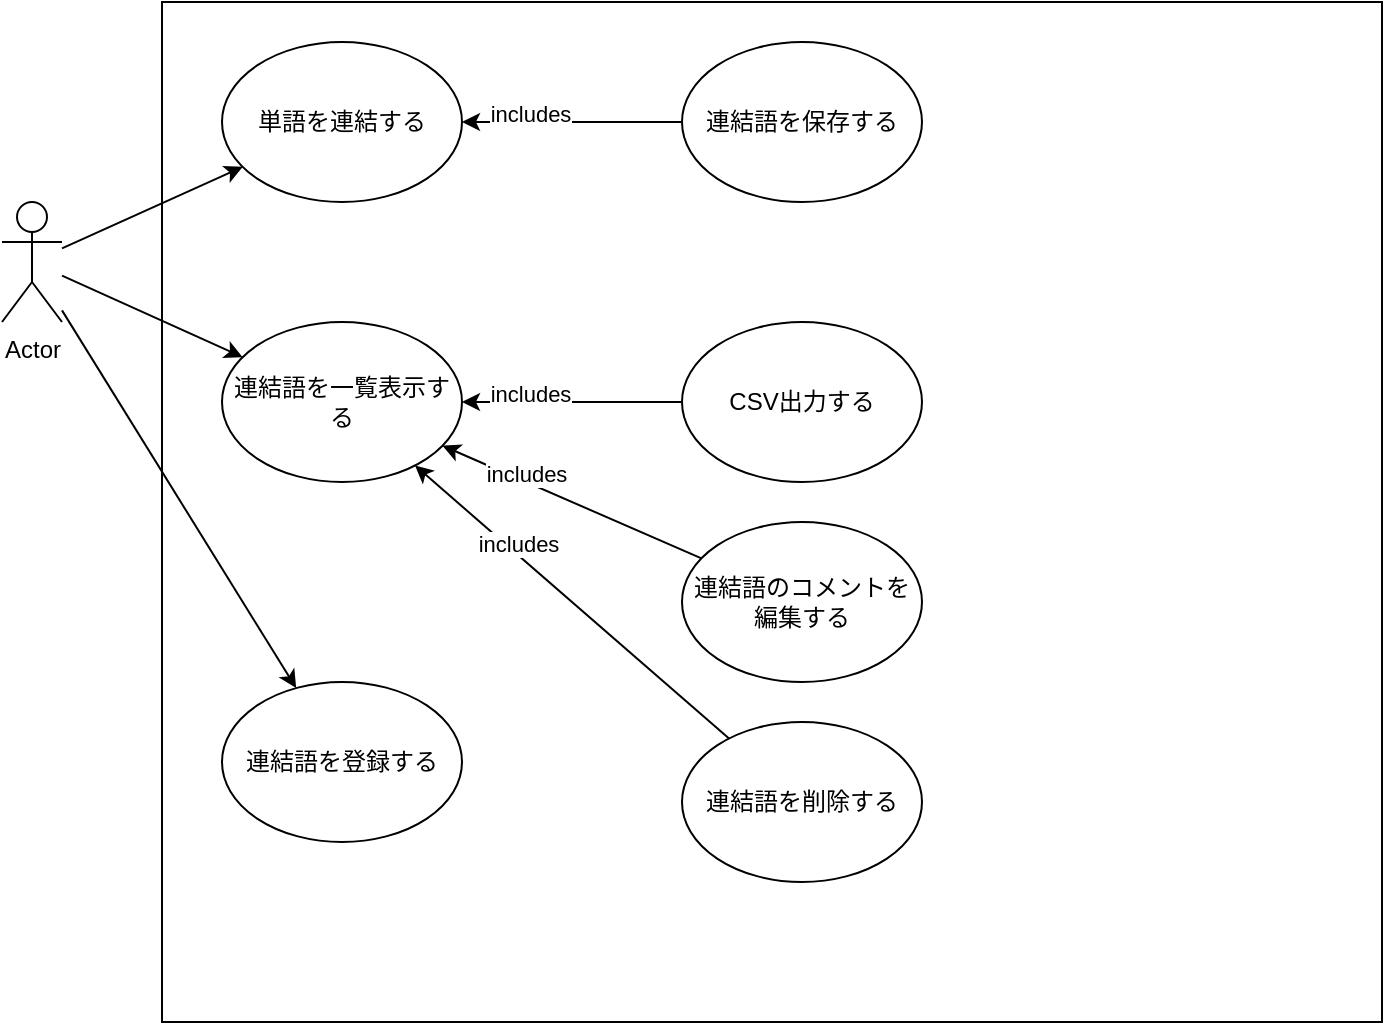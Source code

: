 <mxfile>
    <diagram id="aI3cU5ZXZC5Bb46QPmcl" name="ページ1">
        <mxGraphModel dx="446" dy="432" grid="1" gridSize="10" guides="1" tooltips="1" connect="1" arrows="1" fold="1" page="1" pageScale="1" pageWidth="827" pageHeight="1169" math="0" shadow="0">
            <root>
                <mxCell id="0"/>
                <mxCell id="1" parent="0"/>
                <mxCell id="2" value="Actor" style="shape=umlActor;verticalLabelPosition=bottom;verticalAlign=top;html=1;outlineConnect=0;" parent="1" vertex="1">
                    <mxGeometry x="20" y="140" width="30" height="60" as="geometry"/>
                </mxCell>
                <mxCell id="4" value="" style="rounded=0;whiteSpace=wrap;html=1;" parent="1" vertex="1">
                    <mxGeometry x="100" y="40" width="610" height="510" as="geometry"/>
                </mxCell>
                <mxCell id="5" value="単語を連結する" style="ellipse;whiteSpace=wrap;html=1;" parent="1" vertex="1">
                    <mxGeometry x="130" y="60" width="120" height="80" as="geometry"/>
                </mxCell>
                <mxCell id="11" style="edgeStyle=none;html=1;" parent="1" source="6" target="5" edge="1">
                    <mxGeometry relative="1" as="geometry"/>
                </mxCell>
                <mxCell id="12" value="includes" style="edgeLabel;html=1;align=center;verticalAlign=middle;resizable=0;points=[];" parent="11" vertex="1" connectable="0">
                    <mxGeometry x="0.382" y="-4" relative="1" as="geometry">
                        <mxPoint as="offset"/>
                    </mxGeometry>
                </mxCell>
                <mxCell id="6" value="連結語を保存する" style="ellipse;whiteSpace=wrap;html=1;" parent="1" vertex="1">
                    <mxGeometry x="360" y="60" width="120" height="80" as="geometry"/>
                </mxCell>
                <mxCell id="8" value="連結語を一覧表示する" style="ellipse;whiteSpace=wrap;html=1;" parent="1" vertex="1">
                    <mxGeometry x="130" y="200" width="120" height="80" as="geometry"/>
                </mxCell>
                <mxCell id="9" value="CSV出力する" style="ellipse;whiteSpace=wrap;html=1;" parent="1" vertex="1">
                    <mxGeometry x="360" y="200" width="120" height="80" as="geometry"/>
                </mxCell>
                <mxCell id="13" style="edgeStyle=none;html=1;" parent="1" source="2" target="5" edge="1">
                    <mxGeometry relative="1" as="geometry"/>
                </mxCell>
                <mxCell id="14" style="edgeStyle=none;html=1;" parent="1" source="2" target="8" edge="1">
                    <mxGeometry relative="1" as="geometry">
                        <mxPoint x="60" y="173.226" as="sourcePoint"/>
                        <mxPoint x="150.325" y="132.434" as="targetPoint"/>
                    </mxGeometry>
                </mxCell>
                <mxCell id="15" style="edgeStyle=none;html=1;" parent="1" source="9" target="8" edge="1">
                    <mxGeometry relative="1" as="geometry">
                        <mxPoint x="370" y="110" as="sourcePoint"/>
                        <mxPoint x="260" y="110" as="targetPoint"/>
                    </mxGeometry>
                </mxCell>
                <mxCell id="16" value="includes" style="edgeLabel;html=1;align=center;verticalAlign=middle;resizable=0;points=[];" parent="15" vertex="1" connectable="0">
                    <mxGeometry x="0.382" y="-4" relative="1" as="geometry">
                        <mxPoint as="offset"/>
                    </mxGeometry>
                </mxCell>
                <mxCell id="17" value="連結語のコメントを編集する" style="ellipse;whiteSpace=wrap;html=1;" parent="1" vertex="1">
                    <mxGeometry x="360" y="300" width="120" height="80" as="geometry"/>
                </mxCell>
                <mxCell id="18" style="edgeStyle=none;html=1;" parent="1" source="17" target="8" edge="1">
                    <mxGeometry relative="1" as="geometry">
                        <mxPoint x="370" y="250" as="sourcePoint"/>
                        <mxPoint x="260" y="250" as="targetPoint"/>
                    </mxGeometry>
                </mxCell>
                <mxCell id="19" value="includes" style="edgeLabel;html=1;align=center;verticalAlign=middle;resizable=0;points=[];" parent="18" vertex="1" connectable="0">
                    <mxGeometry x="0.382" y="-4" relative="1" as="geometry">
                        <mxPoint as="offset"/>
                    </mxGeometry>
                </mxCell>
                <mxCell id="20" value="連結語を登録する" style="ellipse;whiteSpace=wrap;html=1;" parent="1" vertex="1">
                    <mxGeometry x="130" y="380" width="120" height="80" as="geometry"/>
                </mxCell>
                <mxCell id="21" style="edgeStyle=none;html=1;" parent="1" source="2" target="20" edge="1">
                    <mxGeometry relative="1" as="geometry">
                        <mxPoint x="60" y="186.774" as="sourcePoint"/>
                        <mxPoint x="150.325" y="227.566" as="targetPoint"/>
                    </mxGeometry>
                </mxCell>
                <mxCell id="22" value="連結語を削除する" style="ellipse;whiteSpace=wrap;html=1;" parent="1" vertex="1">
                    <mxGeometry x="360" y="400" width="120" height="80" as="geometry"/>
                </mxCell>
                <mxCell id="23" style="edgeStyle=none;html=1;" parent="1" source="22" target="8" edge="1">
                    <mxGeometry relative="1" as="geometry">
                        <mxPoint x="379.777" y="328.115" as="sourcePoint"/>
                        <mxPoint x="250.257" y="271.851" as="targetPoint"/>
                    </mxGeometry>
                </mxCell>
                <mxCell id="24" value="includes" style="edgeLabel;html=1;align=center;verticalAlign=middle;resizable=0;points=[];" parent="23" vertex="1" connectable="0">
                    <mxGeometry x="0.382" y="-4" relative="1" as="geometry">
                        <mxPoint as="offset"/>
                    </mxGeometry>
                </mxCell>
            </root>
        </mxGraphModel>
    </diagram>
</mxfile>